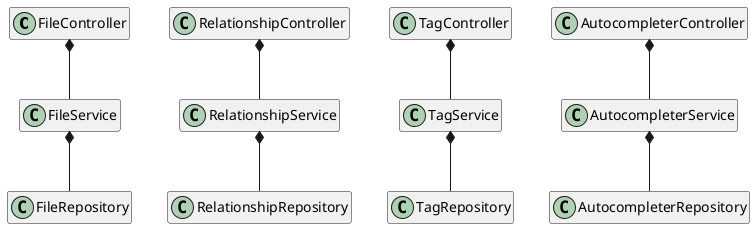 @startuml
hide empty members

'classes of Graphle manager
class FileController
class FileService
class FileRepository

class RelationshipController
class RelationshipService
class RelationshipRepository

class TagController
class TagService
class TagRepository

class AutocompleterController
class AutocompleterService
class AutocompleterRepository

'Relationships between classes
FileController *-- FileService
FileService *-- FileRepository

RelationshipController *-- RelationshipService
RelationshipService *-- RelationshipRepository

TagController *-- TagService
TagService *-- TagRepository

AutocompleterController *-- AutocompleterService
AutocompleterService *-- AutocompleterRepository

@enduml